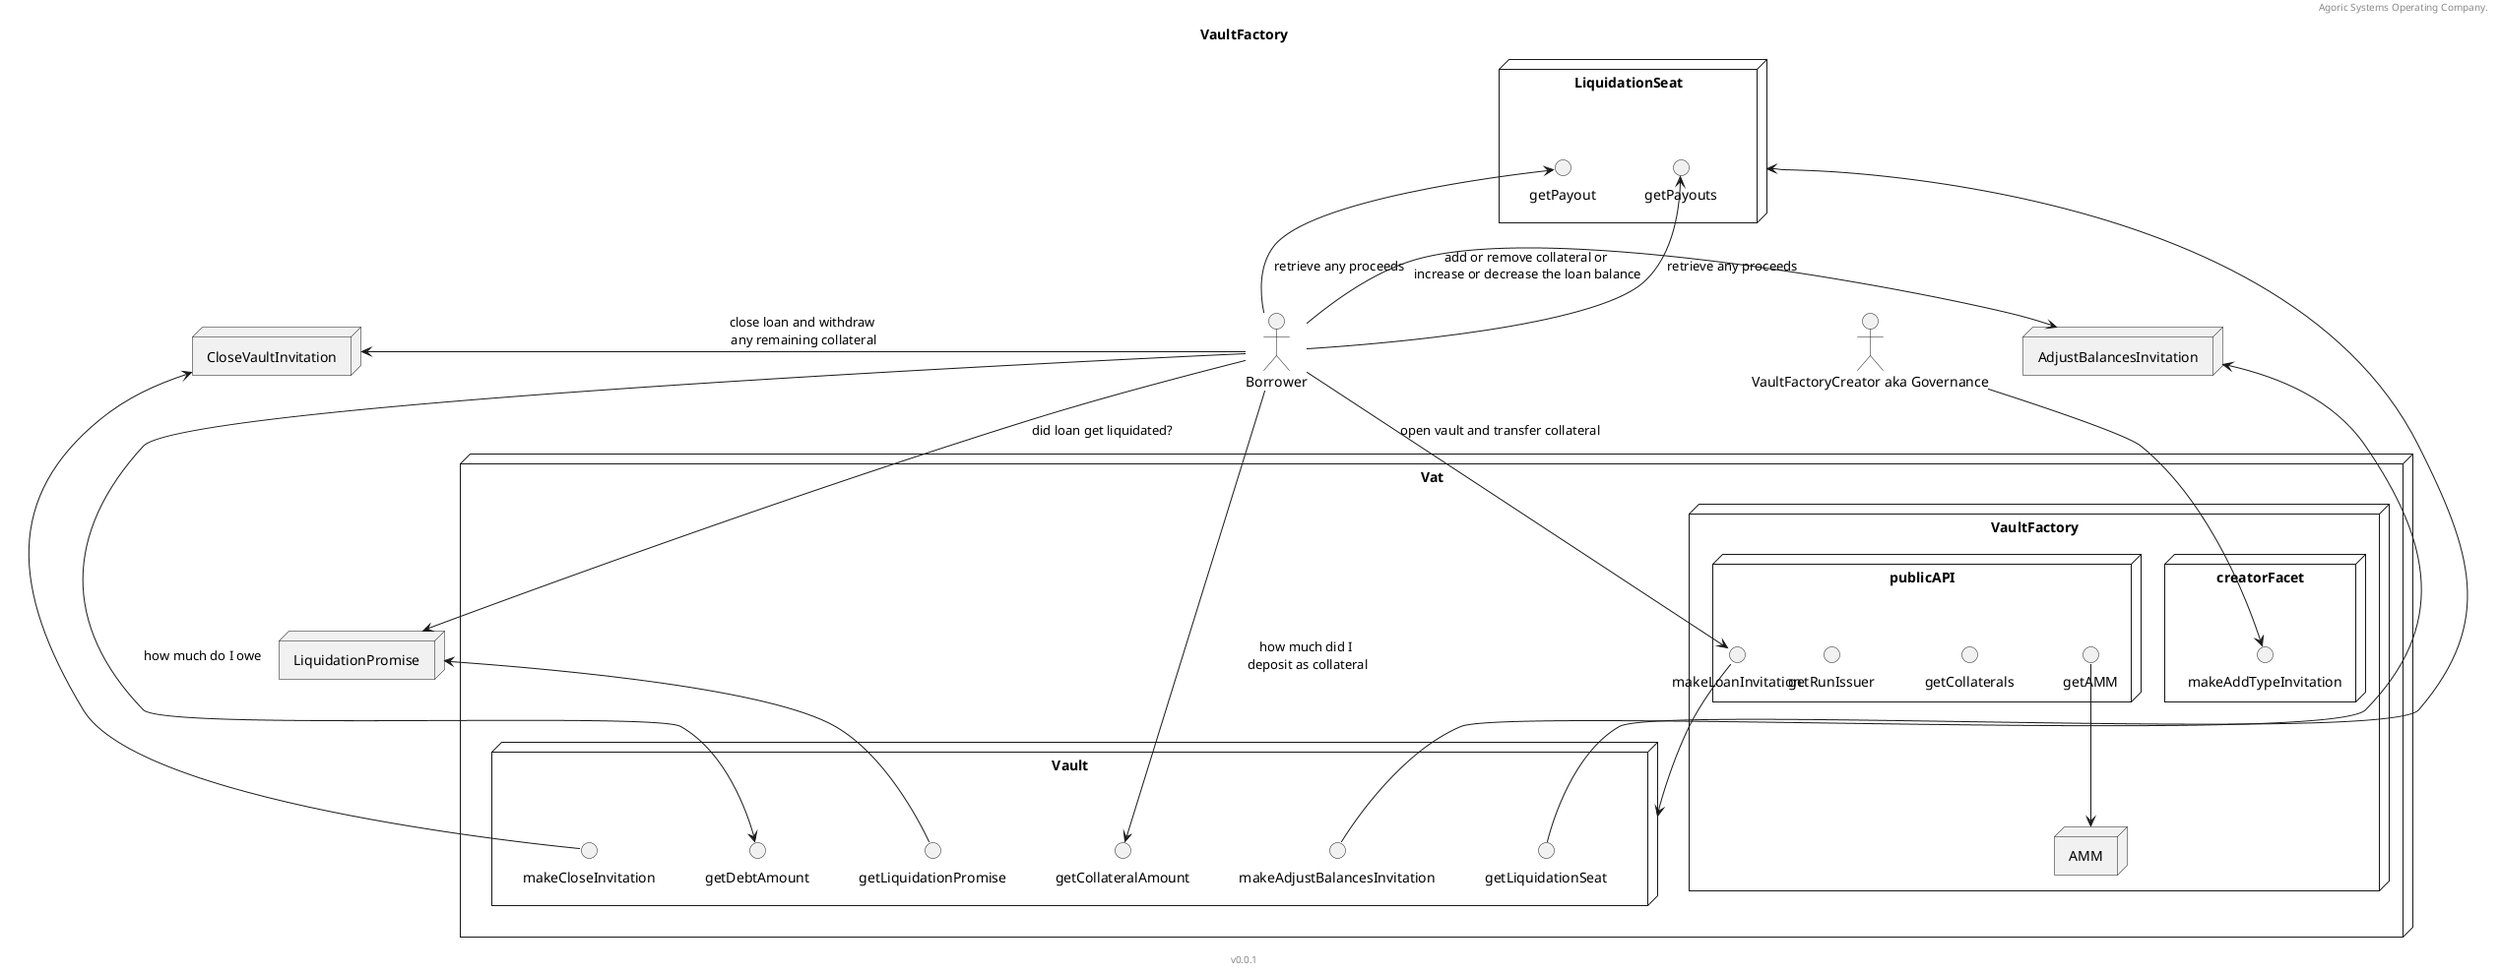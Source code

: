 @startuml
header Agoric Systems Operating Company.
footer v0.0.1
title VaultFactory

skinparam componentStyle rectangle
skinparam defaultTextAlignment center


actor "VaultFactoryCreator aka Governance" as vfc

actor Borrower

node AdjustBalancesInvitation
node "CloseVaultInvitation"
node LiquidationPromise
node LiquidationSeat {
    circle getPayout
    circle getPayouts
}
node "Vat" {
    node VaultFactory {
        node AMM
        node "publicAPI" {
            circle getCollaterals
            circle makeLoanInvitation
            circle getRunIssuer
            circle getAMM
            getAMM -d-> AMM
        }
        node "creatorFacet" {
            circle makeAddTypeInvitation
        }
    }
    node "Vault" {
        circle makeCloseInvitation
        makeCloseInvitation -u-> CloseVaultInvitation
        circle makeAdjustBalancesInvitation
        makeAdjustBalancesInvitation -u-> AdjustBalancesInvitation
        circle getCollateralAmount
        circle getDebtAmount
        circle getLiquidationSeat
        getLiquidationSeat -u-> LiquidationSeat
        circle getLiquidationPromise
        getLiquidationPromise -u-> LiquidationPromise
    }
}
Borrower -> makeLoanInvitation: open vault and transfer collateral
makeLoanInvitation -d-> Vault
Borrower -u-> getPayout: retrieve any proceeds
Borrower -u-> getPayouts: retrieve any proceeds
Borrower -d-> LiquidationPromise: did loan get liquidated?
Borrower -> AdjustBalancesInvitation: add or remove collateral or \nincrease or decrease the loan balance
Borrower -l-> CloseVaultInvitation: close loan and withdraw \nany remaining collateral
vfc -d-> makeAddTypeInvitation
Borrower -d-> getDebtAmount: how much do I owe
Borrower -d-> getCollateralAmount: how much did I \ndeposit as collateral

@enduml